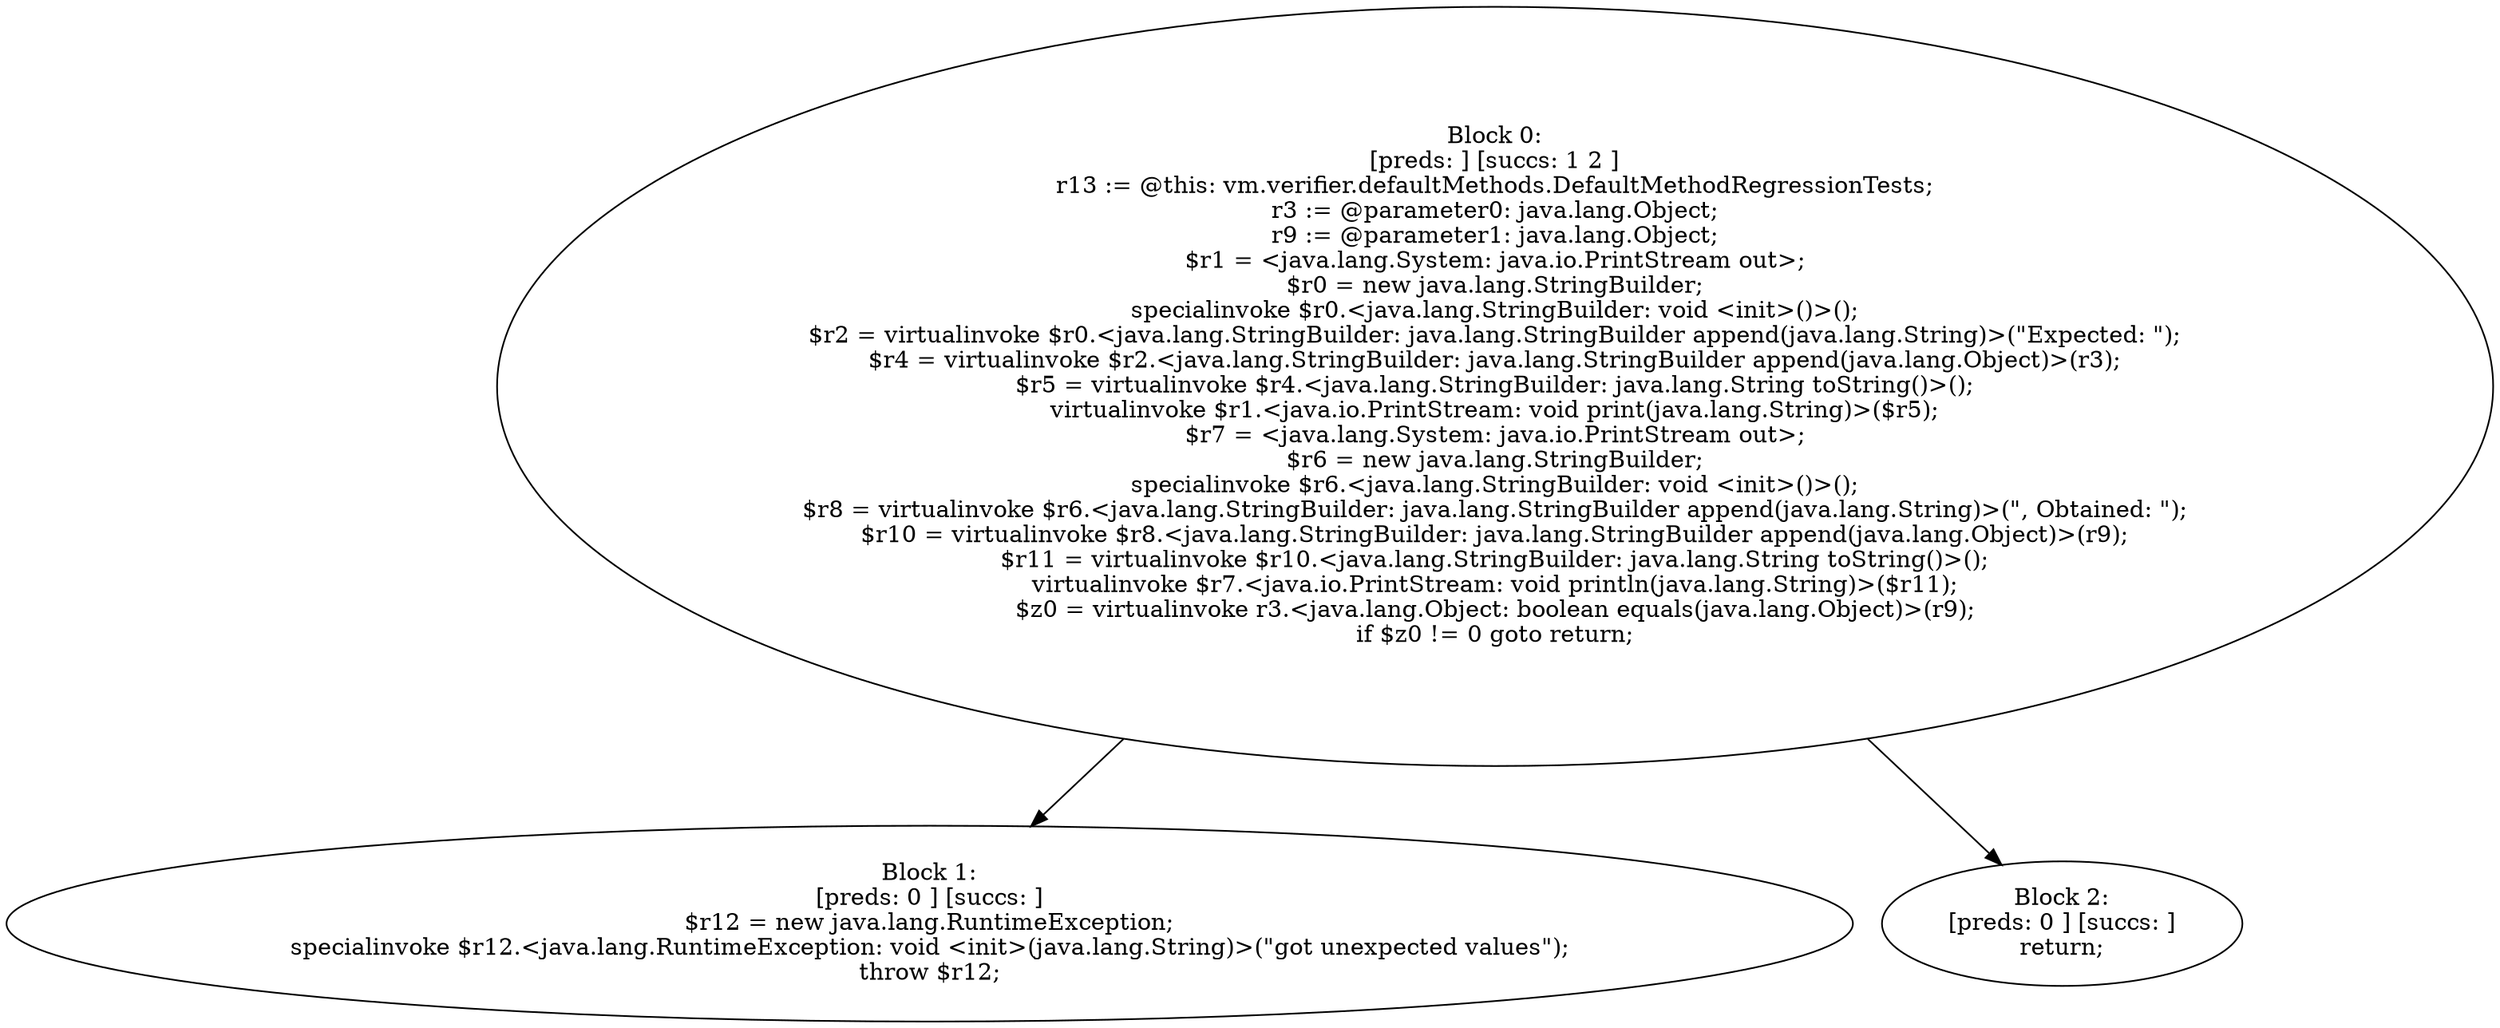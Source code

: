 digraph "unitGraph" {
    "Block 0:
[preds: ] [succs: 1 2 ]
r13 := @this: vm.verifier.defaultMethods.DefaultMethodRegressionTests;
r3 := @parameter0: java.lang.Object;
r9 := @parameter1: java.lang.Object;
$r1 = <java.lang.System: java.io.PrintStream out>;
$r0 = new java.lang.StringBuilder;
specialinvoke $r0.<java.lang.StringBuilder: void <init>()>();
$r2 = virtualinvoke $r0.<java.lang.StringBuilder: java.lang.StringBuilder append(java.lang.String)>(\"Expected: \");
$r4 = virtualinvoke $r2.<java.lang.StringBuilder: java.lang.StringBuilder append(java.lang.Object)>(r3);
$r5 = virtualinvoke $r4.<java.lang.StringBuilder: java.lang.String toString()>();
virtualinvoke $r1.<java.io.PrintStream: void print(java.lang.String)>($r5);
$r7 = <java.lang.System: java.io.PrintStream out>;
$r6 = new java.lang.StringBuilder;
specialinvoke $r6.<java.lang.StringBuilder: void <init>()>();
$r8 = virtualinvoke $r6.<java.lang.StringBuilder: java.lang.StringBuilder append(java.lang.String)>(\", Obtained: \");
$r10 = virtualinvoke $r8.<java.lang.StringBuilder: java.lang.StringBuilder append(java.lang.Object)>(r9);
$r11 = virtualinvoke $r10.<java.lang.StringBuilder: java.lang.String toString()>();
virtualinvoke $r7.<java.io.PrintStream: void println(java.lang.String)>($r11);
$z0 = virtualinvoke r3.<java.lang.Object: boolean equals(java.lang.Object)>(r9);
if $z0 != 0 goto return;
"
    "Block 1:
[preds: 0 ] [succs: ]
$r12 = new java.lang.RuntimeException;
specialinvoke $r12.<java.lang.RuntimeException: void <init>(java.lang.String)>(\"got unexpected values\");
throw $r12;
"
    "Block 2:
[preds: 0 ] [succs: ]
return;
"
    "Block 0:
[preds: ] [succs: 1 2 ]
r13 := @this: vm.verifier.defaultMethods.DefaultMethodRegressionTests;
r3 := @parameter0: java.lang.Object;
r9 := @parameter1: java.lang.Object;
$r1 = <java.lang.System: java.io.PrintStream out>;
$r0 = new java.lang.StringBuilder;
specialinvoke $r0.<java.lang.StringBuilder: void <init>()>();
$r2 = virtualinvoke $r0.<java.lang.StringBuilder: java.lang.StringBuilder append(java.lang.String)>(\"Expected: \");
$r4 = virtualinvoke $r2.<java.lang.StringBuilder: java.lang.StringBuilder append(java.lang.Object)>(r3);
$r5 = virtualinvoke $r4.<java.lang.StringBuilder: java.lang.String toString()>();
virtualinvoke $r1.<java.io.PrintStream: void print(java.lang.String)>($r5);
$r7 = <java.lang.System: java.io.PrintStream out>;
$r6 = new java.lang.StringBuilder;
specialinvoke $r6.<java.lang.StringBuilder: void <init>()>();
$r8 = virtualinvoke $r6.<java.lang.StringBuilder: java.lang.StringBuilder append(java.lang.String)>(\", Obtained: \");
$r10 = virtualinvoke $r8.<java.lang.StringBuilder: java.lang.StringBuilder append(java.lang.Object)>(r9);
$r11 = virtualinvoke $r10.<java.lang.StringBuilder: java.lang.String toString()>();
virtualinvoke $r7.<java.io.PrintStream: void println(java.lang.String)>($r11);
$z0 = virtualinvoke r3.<java.lang.Object: boolean equals(java.lang.Object)>(r9);
if $z0 != 0 goto return;
"->"Block 1:
[preds: 0 ] [succs: ]
$r12 = new java.lang.RuntimeException;
specialinvoke $r12.<java.lang.RuntimeException: void <init>(java.lang.String)>(\"got unexpected values\");
throw $r12;
";
    "Block 0:
[preds: ] [succs: 1 2 ]
r13 := @this: vm.verifier.defaultMethods.DefaultMethodRegressionTests;
r3 := @parameter0: java.lang.Object;
r9 := @parameter1: java.lang.Object;
$r1 = <java.lang.System: java.io.PrintStream out>;
$r0 = new java.lang.StringBuilder;
specialinvoke $r0.<java.lang.StringBuilder: void <init>()>();
$r2 = virtualinvoke $r0.<java.lang.StringBuilder: java.lang.StringBuilder append(java.lang.String)>(\"Expected: \");
$r4 = virtualinvoke $r2.<java.lang.StringBuilder: java.lang.StringBuilder append(java.lang.Object)>(r3);
$r5 = virtualinvoke $r4.<java.lang.StringBuilder: java.lang.String toString()>();
virtualinvoke $r1.<java.io.PrintStream: void print(java.lang.String)>($r5);
$r7 = <java.lang.System: java.io.PrintStream out>;
$r6 = new java.lang.StringBuilder;
specialinvoke $r6.<java.lang.StringBuilder: void <init>()>();
$r8 = virtualinvoke $r6.<java.lang.StringBuilder: java.lang.StringBuilder append(java.lang.String)>(\", Obtained: \");
$r10 = virtualinvoke $r8.<java.lang.StringBuilder: java.lang.StringBuilder append(java.lang.Object)>(r9);
$r11 = virtualinvoke $r10.<java.lang.StringBuilder: java.lang.String toString()>();
virtualinvoke $r7.<java.io.PrintStream: void println(java.lang.String)>($r11);
$z0 = virtualinvoke r3.<java.lang.Object: boolean equals(java.lang.Object)>(r9);
if $z0 != 0 goto return;
"->"Block 2:
[preds: 0 ] [succs: ]
return;
";
}
